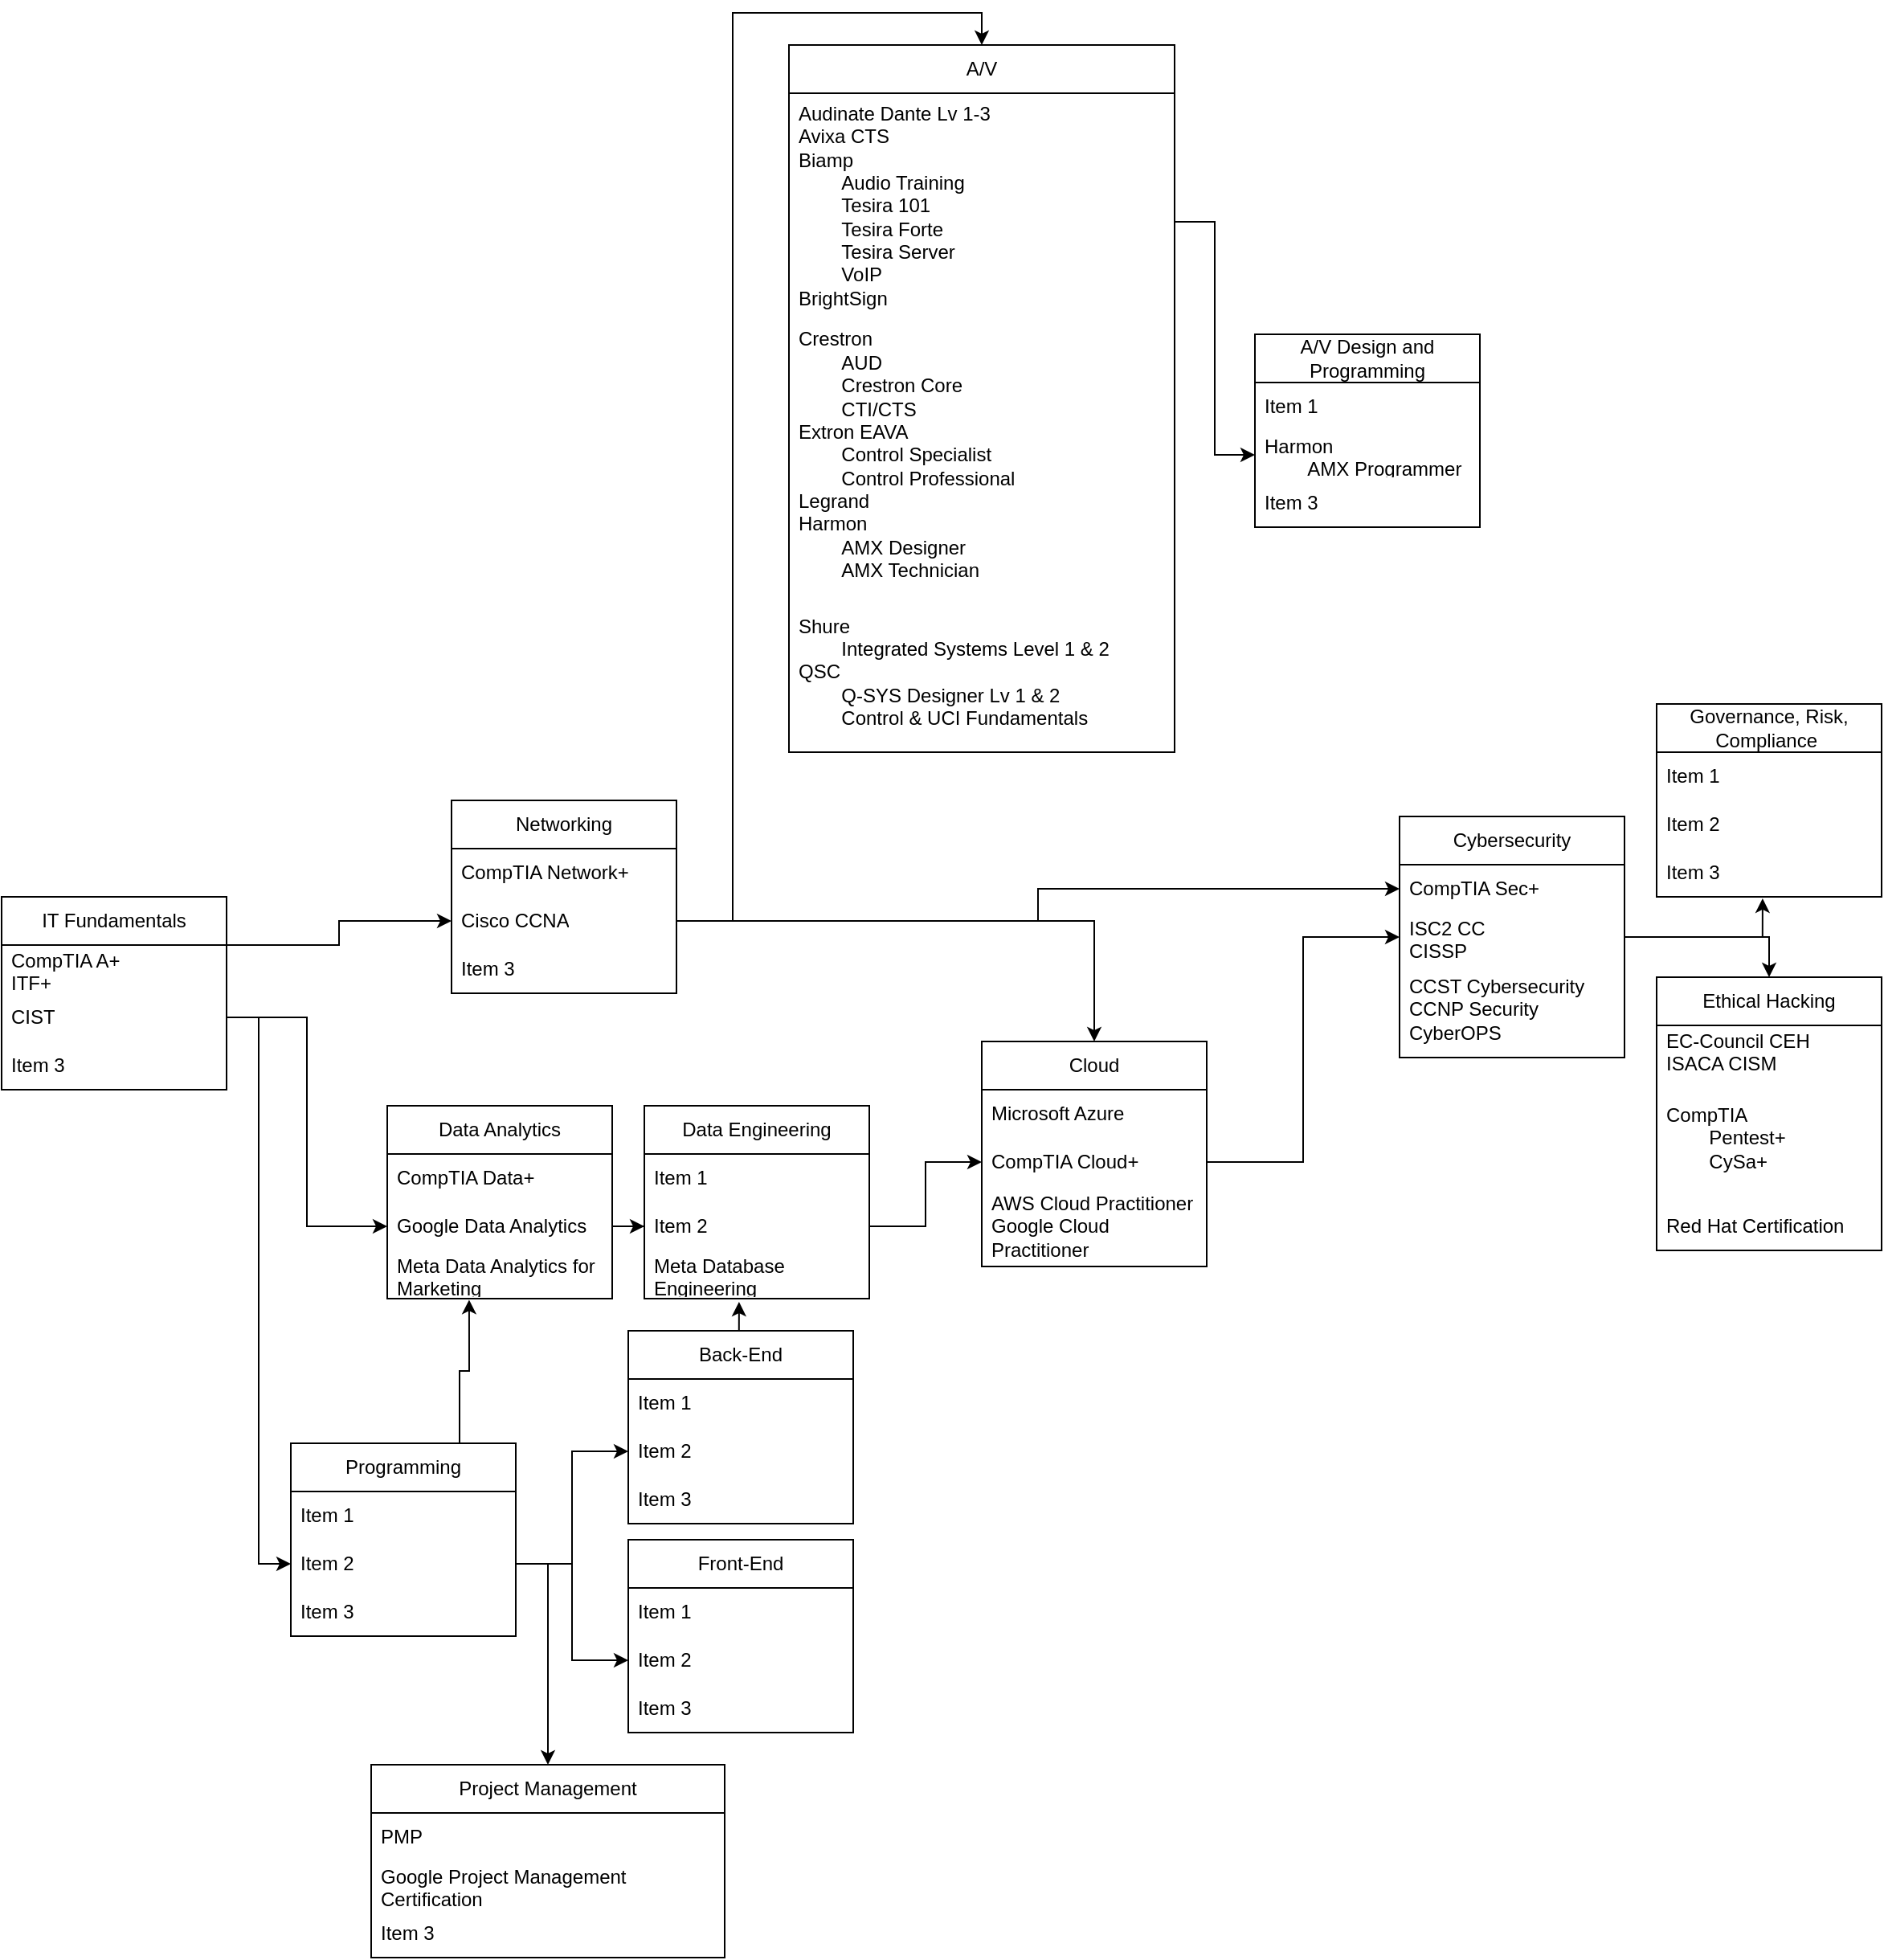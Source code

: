 <mxfile version="22.1.18" type="github">
  <diagram name="Page-1" id="GIW788SQWkKkHtVMfm3c">
    <mxGraphModel dx="1414" dy="1641" grid="1" gridSize="10" guides="1" tooltips="1" connect="1" arrows="1" fold="1" page="1" pageScale="1" pageWidth="1600" pageHeight="900" math="0" shadow="0">
      <root>
        <mxCell id="0" />
        <mxCell id="1" parent="0" />
        <mxCell id="YjDq3IRZXlOiFe2AsfqP-10" style="edgeStyle=orthogonalEdgeStyle;rounded=0;orthogonalLoop=1;jettySize=auto;html=1;exitX=1;exitY=0.25;exitDx=0;exitDy=0;entryX=0;entryY=0.5;entryDx=0;entryDy=0;" parent="1" source="U64rbMpxMWpAdyeDeKGP-7" target="U64rbMpxMWpAdyeDeKGP-13" edge="1">
          <mxGeometry relative="1" as="geometry" />
        </mxCell>
        <mxCell id="U64rbMpxMWpAdyeDeKGP-7" value="IT Fundamentals" style="swimlane;fontStyle=0;childLayout=stackLayout;horizontal=1;startSize=30;horizontalStack=0;resizeParent=1;resizeParentMax=0;resizeLast=0;collapsible=1;marginBottom=0;whiteSpace=wrap;html=1;" parent="1" vertex="1">
          <mxGeometry x="20" y="360" width="140" height="120" as="geometry" />
        </mxCell>
        <mxCell id="U64rbMpxMWpAdyeDeKGP-8" value="CompTIA A+&lt;br&gt;ITF+" style="text;strokeColor=none;fillColor=none;align=left;verticalAlign=middle;spacingLeft=4;spacingRight=4;overflow=hidden;points=[[0,0.5],[1,0.5]];portConstraint=eastwest;rotatable=0;whiteSpace=wrap;html=1;" parent="U64rbMpxMWpAdyeDeKGP-7" vertex="1">
          <mxGeometry y="30" width="140" height="30" as="geometry" />
        </mxCell>
        <mxCell id="U64rbMpxMWpAdyeDeKGP-9" value="CIST" style="text;strokeColor=none;fillColor=none;align=left;verticalAlign=middle;spacingLeft=4;spacingRight=4;overflow=hidden;points=[[0,0.5],[1,0.5]];portConstraint=eastwest;rotatable=0;whiteSpace=wrap;html=1;" parent="U64rbMpxMWpAdyeDeKGP-7" vertex="1">
          <mxGeometry y="60" width="140" height="30" as="geometry" />
        </mxCell>
        <mxCell id="U64rbMpxMWpAdyeDeKGP-10" value="Item 3" style="text;strokeColor=none;fillColor=none;align=left;verticalAlign=middle;spacingLeft=4;spacingRight=4;overflow=hidden;points=[[0,0.5],[1,0.5]];portConstraint=eastwest;rotatable=0;whiteSpace=wrap;html=1;" parent="U64rbMpxMWpAdyeDeKGP-7" vertex="1">
          <mxGeometry y="90" width="140" height="30" as="geometry" />
        </mxCell>
        <mxCell id="U64rbMpxMWpAdyeDeKGP-11" value="Networking" style="swimlane;fontStyle=0;childLayout=stackLayout;horizontal=1;startSize=30;horizontalStack=0;resizeParent=1;resizeParentMax=0;resizeLast=0;collapsible=1;marginBottom=0;whiteSpace=wrap;html=1;" parent="1" vertex="1">
          <mxGeometry x="300" y="300" width="140" height="120" as="geometry" />
        </mxCell>
        <mxCell id="U64rbMpxMWpAdyeDeKGP-12" value="CompTIA Network+" style="text;strokeColor=none;fillColor=none;align=left;verticalAlign=middle;spacingLeft=4;spacingRight=4;overflow=hidden;points=[[0,0.5],[1,0.5]];portConstraint=eastwest;rotatable=0;whiteSpace=wrap;html=1;" parent="U64rbMpxMWpAdyeDeKGP-11" vertex="1">
          <mxGeometry y="30" width="140" height="30" as="geometry" />
        </mxCell>
        <mxCell id="U64rbMpxMWpAdyeDeKGP-13" value="Cisco CCNA" style="text;strokeColor=none;fillColor=none;align=left;verticalAlign=middle;spacingLeft=4;spacingRight=4;overflow=hidden;points=[[0,0.5],[1,0.5]];portConstraint=eastwest;rotatable=0;whiteSpace=wrap;html=1;" parent="U64rbMpxMWpAdyeDeKGP-11" vertex="1">
          <mxGeometry y="60" width="140" height="30" as="geometry" />
        </mxCell>
        <mxCell id="U64rbMpxMWpAdyeDeKGP-14" value="Item 3" style="text;strokeColor=none;fillColor=none;align=left;verticalAlign=middle;spacingLeft=4;spacingRight=4;overflow=hidden;points=[[0,0.5],[1,0.5]];portConstraint=eastwest;rotatable=0;whiteSpace=wrap;html=1;" parent="U64rbMpxMWpAdyeDeKGP-11" vertex="1">
          <mxGeometry y="90" width="140" height="30" as="geometry" />
        </mxCell>
        <mxCell id="U64rbMpxMWpAdyeDeKGP-15" value="Data Analytics" style="swimlane;fontStyle=0;childLayout=stackLayout;horizontal=1;startSize=30;horizontalStack=0;resizeParent=1;resizeParentMax=0;resizeLast=0;collapsible=1;marginBottom=0;whiteSpace=wrap;html=1;" parent="1" vertex="1">
          <mxGeometry x="260" y="490" width="140" height="120" as="geometry" />
        </mxCell>
        <mxCell id="U64rbMpxMWpAdyeDeKGP-16" value="CompTIA Data+" style="text;strokeColor=none;fillColor=none;align=left;verticalAlign=middle;spacingLeft=4;spacingRight=4;overflow=hidden;points=[[0,0.5],[1,0.5]];portConstraint=eastwest;rotatable=0;whiteSpace=wrap;html=1;" parent="U64rbMpxMWpAdyeDeKGP-15" vertex="1">
          <mxGeometry y="30" width="140" height="30" as="geometry" />
        </mxCell>
        <mxCell id="U64rbMpxMWpAdyeDeKGP-17" value="Google Data Analytics" style="text;strokeColor=none;fillColor=none;align=left;verticalAlign=middle;spacingLeft=4;spacingRight=4;overflow=hidden;points=[[0,0.5],[1,0.5]];portConstraint=eastwest;rotatable=0;whiteSpace=wrap;html=1;" parent="U64rbMpxMWpAdyeDeKGP-15" vertex="1">
          <mxGeometry y="60" width="140" height="30" as="geometry" />
        </mxCell>
        <mxCell id="U64rbMpxMWpAdyeDeKGP-18" value="Meta Data Analytics for Marketing" style="text;strokeColor=none;fillColor=none;align=left;verticalAlign=middle;spacingLeft=4;spacingRight=4;overflow=hidden;points=[[0,0.5],[1,0.5]];portConstraint=eastwest;rotatable=0;whiteSpace=wrap;html=1;" parent="U64rbMpxMWpAdyeDeKGP-15" vertex="1">
          <mxGeometry y="90" width="140" height="30" as="geometry" />
        </mxCell>
        <mxCell id="U64rbMpxMWpAdyeDeKGP-19" value="Programming" style="swimlane;fontStyle=0;childLayout=stackLayout;horizontal=1;startSize=30;horizontalStack=0;resizeParent=1;resizeParentMax=0;resizeLast=0;collapsible=1;marginBottom=0;whiteSpace=wrap;html=1;" parent="1" vertex="1">
          <mxGeometry x="200" y="700" width="140" height="120" as="geometry" />
        </mxCell>
        <mxCell id="U64rbMpxMWpAdyeDeKGP-20" value="Item 1" style="text;strokeColor=none;fillColor=none;align=left;verticalAlign=middle;spacingLeft=4;spacingRight=4;overflow=hidden;points=[[0,0.5],[1,0.5]];portConstraint=eastwest;rotatable=0;whiteSpace=wrap;html=1;" parent="U64rbMpxMWpAdyeDeKGP-19" vertex="1">
          <mxGeometry y="30" width="140" height="30" as="geometry" />
        </mxCell>
        <mxCell id="U64rbMpxMWpAdyeDeKGP-21" value="Item 2" style="text;strokeColor=none;fillColor=none;align=left;verticalAlign=middle;spacingLeft=4;spacingRight=4;overflow=hidden;points=[[0,0.5],[1,0.5]];portConstraint=eastwest;rotatable=0;whiteSpace=wrap;html=1;" parent="U64rbMpxMWpAdyeDeKGP-19" vertex="1">
          <mxGeometry y="60" width="140" height="30" as="geometry" />
        </mxCell>
        <mxCell id="U64rbMpxMWpAdyeDeKGP-22" value="Item 3" style="text;strokeColor=none;fillColor=none;align=left;verticalAlign=middle;spacingLeft=4;spacingRight=4;overflow=hidden;points=[[0,0.5],[1,0.5]];portConstraint=eastwest;rotatable=0;whiteSpace=wrap;html=1;" parent="U64rbMpxMWpAdyeDeKGP-19" vertex="1">
          <mxGeometry y="90" width="140" height="30" as="geometry" />
        </mxCell>
        <mxCell id="U64rbMpxMWpAdyeDeKGP-23" value="Ethical Hacking" style="swimlane;fontStyle=0;childLayout=stackLayout;horizontal=1;startSize=30;horizontalStack=0;resizeParent=1;resizeParentMax=0;resizeLast=0;collapsible=1;marginBottom=0;whiteSpace=wrap;html=1;" parent="1" vertex="1">
          <mxGeometry x="1050" y="410" width="140" height="170" as="geometry" />
        </mxCell>
        <mxCell id="U64rbMpxMWpAdyeDeKGP-24" value="EC-Council CEH&lt;br&gt;ISACA CISM" style="text;strokeColor=none;fillColor=none;align=left;verticalAlign=middle;spacingLeft=4;spacingRight=4;overflow=hidden;points=[[0,0.5],[1,0.5]];portConstraint=eastwest;rotatable=0;whiteSpace=wrap;html=1;" parent="U64rbMpxMWpAdyeDeKGP-23" vertex="1">
          <mxGeometry y="30" width="140" height="30" as="geometry" />
        </mxCell>
        <mxCell id="U64rbMpxMWpAdyeDeKGP-25" value="CompTIA &lt;br&gt;&lt;span style=&quot;white-space: pre;&quot;&gt;&#x9;&lt;/span&gt;Pentest+&lt;br&gt;&lt;span style=&quot;white-space: pre;&quot;&gt;&#x9;&lt;/span&gt;CySa+" style="text;strokeColor=none;fillColor=none;align=left;verticalAlign=middle;spacingLeft=4;spacingRight=4;overflow=hidden;points=[[0,0.5],[1,0.5]];portConstraint=eastwest;rotatable=0;whiteSpace=wrap;html=1;" parent="U64rbMpxMWpAdyeDeKGP-23" vertex="1">
          <mxGeometry y="60" width="140" height="80" as="geometry" />
        </mxCell>
        <mxCell id="U64rbMpxMWpAdyeDeKGP-26" value="Red Hat Certification" style="text;strokeColor=none;fillColor=none;align=left;verticalAlign=middle;spacingLeft=4;spacingRight=4;overflow=hidden;points=[[0,0.5],[1,0.5]];portConstraint=eastwest;rotatable=0;whiteSpace=wrap;html=1;" parent="U64rbMpxMWpAdyeDeKGP-23" vertex="1">
          <mxGeometry y="140" width="140" height="30" as="geometry" />
        </mxCell>
        <mxCell id="U64rbMpxMWpAdyeDeKGP-27" value="Cybersecurity" style="swimlane;fontStyle=0;childLayout=stackLayout;horizontal=1;startSize=30;horizontalStack=0;resizeParent=1;resizeParentMax=0;resizeLast=0;collapsible=1;marginBottom=0;whiteSpace=wrap;html=1;" parent="1" vertex="1">
          <mxGeometry x="890" y="310" width="140" height="150" as="geometry" />
        </mxCell>
        <mxCell id="U64rbMpxMWpAdyeDeKGP-28" value="CompTIA Sec+" style="text;strokeColor=none;fillColor=none;align=left;verticalAlign=middle;spacingLeft=4;spacingRight=4;overflow=hidden;points=[[0,0.5],[1,0.5]];portConstraint=eastwest;rotatable=0;whiteSpace=wrap;html=1;" parent="U64rbMpxMWpAdyeDeKGP-27" vertex="1">
          <mxGeometry y="30" width="140" height="30" as="geometry" />
        </mxCell>
        <mxCell id="U64rbMpxMWpAdyeDeKGP-29" value="ISC2 CC&lt;br&gt;CISSP" style="text;strokeColor=none;fillColor=none;align=left;verticalAlign=middle;spacingLeft=4;spacingRight=4;overflow=hidden;points=[[0,0.5],[1,0.5]];portConstraint=eastwest;rotatable=0;whiteSpace=wrap;html=1;" parent="U64rbMpxMWpAdyeDeKGP-27" vertex="1">
          <mxGeometry y="60" width="140" height="30" as="geometry" />
        </mxCell>
        <mxCell id="U64rbMpxMWpAdyeDeKGP-30" value="CCST Cybersecurity&lt;br&gt;CCNP Security&lt;br&gt;CyberOPS" style="text;strokeColor=none;fillColor=none;align=left;verticalAlign=middle;spacingLeft=4;spacingRight=4;overflow=hidden;points=[[0,0.5],[1,0.5]];portConstraint=eastwest;rotatable=0;whiteSpace=wrap;html=1;" parent="U64rbMpxMWpAdyeDeKGP-27" vertex="1">
          <mxGeometry y="90" width="140" height="60" as="geometry" />
        </mxCell>
        <mxCell id="U64rbMpxMWpAdyeDeKGP-31" value="Governance, Risk, Compliance&amp;nbsp;" style="swimlane;fontStyle=0;childLayout=stackLayout;horizontal=1;startSize=30;horizontalStack=0;resizeParent=1;resizeParentMax=0;resizeLast=0;collapsible=1;marginBottom=0;whiteSpace=wrap;html=1;" parent="1" vertex="1">
          <mxGeometry x="1050" y="240" width="140" height="120" as="geometry" />
        </mxCell>
        <mxCell id="U64rbMpxMWpAdyeDeKGP-32" value="Item 1" style="text;strokeColor=none;fillColor=none;align=left;verticalAlign=middle;spacingLeft=4;spacingRight=4;overflow=hidden;points=[[0,0.5],[1,0.5]];portConstraint=eastwest;rotatable=0;whiteSpace=wrap;html=1;" parent="U64rbMpxMWpAdyeDeKGP-31" vertex="1">
          <mxGeometry y="30" width="140" height="30" as="geometry" />
        </mxCell>
        <mxCell id="U64rbMpxMWpAdyeDeKGP-33" value="Item 2" style="text;strokeColor=none;fillColor=none;align=left;verticalAlign=middle;spacingLeft=4;spacingRight=4;overflow=hidden;points=[[0,0.5],[1,0.5]];portConstraint=eastwest;rotatable=0;whiteSpace=wrap;html=1;" parent="U64rbMpxMWpAdyeDeKGP-31" vertex="1">
          <mxGeometry y="60" width="140" height="30" as="geometry" />
        </mxCell>
        <mxCell id="U64rbMpxMWpAdyeDeKGP-34" value="Item 3" style="text;strokeColor=none;fillColor=none;align=left;verticalAlign=middle;spacingLeft=4;spacingRight=4;overflow=hidden;points=[[0,0.5],[1,0.5]];portConstraint=eastwest;rotatable=0;whiteSpace=wrap;html=1;" parent="U64rbMpxMWpAdyeDeKGP-31" vertex="1">
          <mxGeometry y="90" width="140" height="30" as="geometry" />
        </mxCell>
        <mxCell id="U64rbMpxMWpAdyeDeKGP-35" value="Data Engineering" style="swimlane;fontStyle=0;childLayout=stackLayout;horizontal=1;startSize=30;horizontalStack=0;resizeParent=1;resizeParentMax=0;resizeLast=0;collapsible=1;marginBottom=0;whiteSpace=wrap;html=1;" parent="1" vertex="1">
          <mxGeometry x="420" y="490" width="140" height="120" as="geometry" />
        </mxCell>
        <mxCell id="U64rbMpxMWpAdyeDeKGP-36" value="Item 1" style="text;strokeColor=none;fillColor=none;align=left;verticalAlign=middle;spacingLeft=4;spacingRight=4;overflow=hidden;points=[[0,0.5],[1,0.5]];portConstraint=eastwest;rotatable=0;whiteSpace=wrap;html=1;" parent="U64rbMpxMWpAdyeDeKGP-35" vertex="1">
          <mxGeometry y="30" width="140" height="30" as="geometry" />
        </mxCell>
        <mxCell id="U64rbMpxMWpAdyeDeKGP-37" value="Item 2" style="text;strokeColor=none;fillColor=none;align=left;verticalAlign=middle;spacingLeft=4;spacingRight=4;overflow=hidden;points=[[0,0.5],[1,0.5]];portConstraint=eastwest;rotatable=0;whiteSpace=wrap;html=1;" parent="U64rbMpxMWpAdyeDeKGP-35" vertex="1">
          <mxGeometry y="60" width="140" height="30" as="geometry" />
        </mxCell>
        <mxCell id="U64rbMpxMWpAdyeDeKGP-38" value="Meta Database Engineering" style="text;strokeColor=none;fillColor=none;align=left;verticalAlign=middle;spacingLeft=4;spacingRight=4;overflow=hidden;points=[[0,0.5],[1,0.5]];portConstraint=eastwest;rotatable=0;whiteSpace=wrap;html=1;" parent="U64rbMpxMWpAdyeDeKGP-35" vertex="1">
          <mxGeometry y="90" width="140" height="30" as="geometry" />
        </mxCell>
        <mxCell id="YjDq3IRZXlOiFe2AsfqP-4" style="edgeStyle=orthogonalEdgeStyle;rounded=0;orthogonalLoop=1;jettySize=auto;html=1;exitX=1;exitY=0.25;exitDx=0;exitDy=0;entryX=0;entryY=0.5;entryDx=0;entryDy=0;" parent="1" source="U64rbMpxMWpAdyeDeKGP-39" target="U64rbMpxMWpAdyeDeKGP-53" edge="1">
          <mxGeometry relative="1" as="geometry" />
        </mxCell>
        <mxCell id="U64rbMpxMWpAdyeDeKGP-39" value="A/V" style="swimlane;fontStyle=0;childLayout=stackLayout;horizontal=1;startSize=30;horizontalStack=0;resizeParent=1;resizeParentMax=0;resizeLast=0;collapsible=1;marginBottom=0;whiteSpace=wrap;html=1;" parent="1" vertex="1">
          <mxGeometry x="510" y="-170" width="240" height="440" as="geometry" />
        </mxCell>
        <mxCell id="U64rbMpxMWpAdyeDeKGP-40" value="Audinate Dante Lv 1-3&lt;br&gt;Avixa CTS&lt;br&gt;Biamp &lt;br&gt;&lt;span style=&quot;white-space: pre;&quot;&gt;&#x9;&lt;/span&gt;Audio Training&lt;br&gt;&lt;span style=&quot;white-space: pre;&quot;&gt;&#x9;&lt;/span&gt;Tesira 101&lt;br&gt;&lt;span style=&quot;white-space: pre;&quot;&gt;&#x9;&lt;/span&gt;Tesira Forte&lt;br&gt;&lt;span style=&quot;white-space: pre;&quot;&gt;&#x9;&lt;/span&gt;Tesira Server&lt;br&gt;&lt;span style=&quot;white-space: pre;&quot;&gt;&#x9;&lt;/span&gt;VoIP&lt;br&gt;BrightSign" style="text;strokeColor=none;fillColor=none;align=left;verticalAlign=middle;spacingLeft=4;spacingRight=4;overflow=hidden;points=[[0,0.5],[1,0.5]];portConstraint=eastwest;rotatable=0;whiteSpace=wrap;html=1;" parent="U64rbMpxMWpAdyeDeKGP-39" vertex="1">
          <mxGeometry y="30" width="240" height="140" as="geometry" />
        </mxCell>
        <mxCell id="U64rbMpxMWpAdyeDeKGP-41" value="Crestron&lt;br&gt;&lt;span style=&quot;white-space: pre;&quot;&gt;&#x9;&lt;/span&gt;AUD&lt;br&gt;&lt;span style=&quot;white-space: pre;&quot;&gt;&#x9;&lt;/span&gt;Crestron Core&lt;br&gt;&lt;span style=&quot;white-space: pre;&quot;&gt;&#x9;&lt;/span&gt;CTI/CTS&lt;br&gt;Extron EAVA&lt;br&gt;&lt;span style=&quot;white-space: pre;&quot;&gt;&#x9;&lt;/span&gt;Control Specialist&lt;br&gt;&lt;span style=&quot;white-space: pre;&quot;&gt;&#x9;&lt;/span&gt;Control Professional&lt;br&gt;Legrand&lt;br&gt;Harmon&lt;br&gt;&lt;span style=&quot;white-space: pre;&quot;&gt;&#x9;&lt;/span&gt;AMX Designer&lt;br&gt;&lt;span style=&quot;white-space: pre;&quot;&gt;&#x9;&lt;/span&gt;AMX Technician" style="text;strokeColor=none;fillColor=none;align=left;verticalAlign=middle;spacingLeft=4;spacingRight=4;overflow=hidden;points=[[0,0.5],[1,0.5]];portConstraint=eastwest;rotatable=0;whiteSpace=wrap;html=1;" parent="U64rbMpxMWpAdyeDeKGP-39" vertex="1">
          <mxGeometry y="170" width="240" height="170" as="geometry" />
        </mxCell>
        <mxCell id="U64rbMpxMWpAdyeDeKGP-42" value="Shure &lt;br&gt;&lt;span style=&quot;white-space: pre;&quot;&gt;&#x9;&lt;/span&gt;Integrated Systems Level 1 &amp;amp; 2&lt;br&gt;QSC&lt;br&gt;&lt;span style=&quot;white-space: pre;&quot;&gt;&#x9;&lt;/span&gt;Q-SYS Designer Lv 1 &amp;amp; 2&lt;br&gt;&lt;span style=&quot;white-space: pre;&quot;&gt;&#x9;&lt;/span&gt;Control &amp;amp; UCI Fundamentals" style="text;strokeColor=none;fillColor=none;align=left;verticalAlign=middle;spacingLeft=4;spacingRight=4;overflow=hidden;points=[[0,0.5],[1,0.5]];portConstraint=eastwest;rotatable=0;whiteSpace=wrap;html=1;" parent="U64rbMpxMWpAdyeDeKGP-39" vertex="1">
          <mxGeometry y="340" width="240" height="100" as="geometry" />
        </mxCell>
        <mxCell id="U64rbMpxMWpAdyeDeKGP-43" value="Front-End" style="swimlane;fontStyle=0;childLayout=stackLayout;horizontal=1;startSize=30;horizontalStack=0;resizeParent=1;resizeParentMax=0;resizeLast=0;collapsible=1;marginBottom=0;whiteSpace=wrap;html=1;" parent="1" vertex="1">
          <mxGeometry x="410" y="760" width="140" height="120" as="geometry" />
        </mxCell>
        <mxCell id="U64rbMpxMWpAdyeDeKGP-44" value="Item 1" style="text;strokeColor=none;fillColor=none;align=left;verticalAlign=middle;spacingLeft=4;spacingRight=4;overflow=hidden;points=[[0,0.5],[1,0.5]];portConstraint=eastwest;rotatable=0;whiteSpace=wrap;html=1;" parent="U64rbMpxMWpAdyeDeKGP-43" vertex="1">
          <mxGeometry y="30" width="140" height="30" as="geometry" />
        </mxCell>
        <mxCell id="U64rbMpxMWpAdyeDeKGP-45" value="Item 2" style="text;strokeColor=none;fillColor=none;align=left;verticalAlign=middle;spacingLeft=4;spacingRight=4;overflow=hidden;points=[[0,0.5],[1,0.5]];portConstraint=eastwest;rotatable=0;whiteSpace=wrap;html=1;" parent="U64rbMpxMWpAdyeDeKGP-43" vertex="1">
          <mxGeometry y="60" width="140" height="30" as="geometry" />
        </mxCell>
        <mxCell id="U64rbMpxMWpAdyeDeKGP-46" value="Item 3" style="text;strokeColor=none;fillColor=none;align=left;verticalAlign=middle;spacingLeft=4;spacingRight=4;overflow=hidden;points=[[0,0.5],[1,0.5]];portConstraint=eastwest;rotatable=0;whiteSpace=wrap;html=1;" parent="U64rbMpxMWpAdyeDeKGP-43" vertex="1">
          <mxGeometry y="90" width="140" height="30" as="geometry" />
        </mxCell>
        <mxCell id="U64rbMpxMWpAdyeDeKGP-47" value="Back-End" style="swimlane;fontStyle=0;childLayout=stackLayout;horizontal=1;startSize=30;horizontalStack=0;resizeParent=1;resizeParentMax=0;resizeLast=0;collapsible=1;marginBottom=0;whiteSpace=wrap;html=1;" parent="1" vertex="1">
          <mxGeometry x="410" y="630" width="140" height="120" as="geometry" />
        </mxCell>
        <mxCell id="U64rbMpxMWpAdyeDeKGP-48" value="Item 1" style="text;strokeColor=none;fillColor=none;align=left;verticalAlign=middle;spacingLeft=4;spacingRight=4;overflow=hidden;points=[[0,0.5],[1,0.5]];portConstraint=eastwest;rotatable=0;whiteSpace=wrap;html=1;" parent="U64rbMpxMWpAdyeDeKGP-47" vertex="1">
          <mxGeometry y="30" width="140" height="30" as="geometry" />
        </mxCell>
        <mxCell id="U64rbMpxMWpAdyeDeKGP-49" value="Item 2" style="text;strokeColor=none;fillColor=none;align=left;verticalAlign=middle;spacingLeft=4;spacingRight=4;overflow=hidden;points=[[0,0.5],[1,0.5]];portConstraint=eastwest;rotatable=0;whiteSpace=wrap;html=1;" parent="U64rbMpxMWpAdyeDeKGP-47" vertex="1">
          <mxGeometry y="60" width="140" height="30" as="geometry" />
        </mxCell>
        <mxCell id="U64rbMpxMWpAdyeDeKGP-50" value="Item 3" style="text;strokeColor=none;fillColor=none;align=left;verticalAlign=middle;spacingLeft=4;spacingRight=4;overflow=hidden;points=[[0,0.5],[1,0.5]];portConstraint=eastwest;rotatable=0;whiteSpace=wrap;html=1;" parent="U64rbMpxMWpAdyeDeKGP-47" vertex="1">
          <mxGeometry y="90" width="140" height="30" as="geometry" />
        </mxCell>
        <mxCell id="U64rbMpxMWpAdyeDeKGP-51" value="A/V Design and Programming" style="swimlane;fontStyle=0;childLayout=stackLayout;horizontal=1;startSize=30;horizontalStack=0;resizeParent=1;resizeParentMax=0;resizeLast=0;collapsible=1;marginBottom=0;whiteSpace=wrap;html=1;" parent="1" vertex="1">
          <mxGeometry x="800" y="10" width="140" height="120" as="geometry" />
        </mxCell>
        <mxCell id="U64rbMpxMWpAdyeDeKGP-52" value="Item 1" style="text;strokeColor=none;fillColor=none;align=left;verticalAlign=middle;spacingLeft=4;spacingRight=4;overflow=hidden;points=[[0,0.5],[1,0.5]];portConstraint=eastwest;rotatable=0;whiteSpace=wrap;html=1;" parent="U64rbMpxMWpAdyeDeKGP-51" vertex="1">
          <mxGeometry y="30" width="140" height="30" as="geometry" />
        </mxCell>
        <mxCell id="U64rbMpxMWpAdyeDeKGP-53" value="Harmon&lt;br&gt;&lt;span style=&quot;white-space: pre;&quot;&gt;&#x9;&lt;/span&gt;AMX Programmer" style="text;strokeColor=none;fillColor=none;align=left;verticalAlign=middle;spacingLeft=4;spacingRight=4;overflow=hidden;points=[[0,0.5],[1,0.5]];portConstraint=eastwest;rotatable=0;whiteSpace=wrap;html=1;" parent="U64rbMpxMWpAdyeDeKGP-51" vertex="1">
          <mxGeometry y="60" width="140" height="30" as="geometry" />
        </mxCell>
        <mxCell id="U64rbMpxMWpAdyeDeKGP-54" value="Item 3" style="text;strokeColor=none;fillColor=none;align=left;verticalAlign=middle;spacingLeft=4;spacingRight=4;overflow=hidden;points=[[0,0.5],[1,0.5]];portConstraint=eastwest;rotatable=0;whiteSpace=wrap;html=1;" parent="U64rbMpxMWpAdyeDeKGP-51" vertex="1">
          <mxGeometry y="90" width="140" height="30" as="geometry" />
        </mxCell>
        <mxCell id="YjDq3IRZXlOiFe2AsfqP-3" style="edgeStyle=orthogonalEdgeStyle;rounded=0;orthogonalLoop=1;jettySize=auto;html=1;exitX=1;exitY=0.5;exitDx=0;exitDy=0;entryX=0.5;entryY=0;entryDx=0;entryDy=0;" parent="1" source="U64rbMpxMWpAdyeDeKGP-13" target="U64rbMpxMWpAdyeDeKGP-39" edge="1">
          <mxGeometry relative="1" as="geometry" />
        </mxCell>
        <mxCell id="YjDq3IRZXlOiFe2AsfqP-5" style="edgeStyle=orthogonalEdgeStyle;rounded=0;orthogonalLoop=1;jettySize=auto;html=1;exitX=1;exitY=0.5;exitDx=0;exitDy=0;entryX=0.471;entryY=1.033;entryDx=0;entryDy=0;entryPerimeter=0;" parent="1" source="U64rbMpxMWpAdyeDeKGP-29" target="U64rbMpxMWpAdyeDeKGP-34" edge="1">
          <mxGeometry relative="1" as="geometry" />
        </mxCell>
        <mxCell id="YjDq3IRZXlOiFe2AsfqP-6" style="edgeStyle=orthogonalEdgeStyle;rounded=0;orthogonalLoop=1;jettySize=auto;html=1;exitX=1;exitY=0.5;exitDx=0;exitDy=0;entryX=0.5;entryY=0;entryDx=0;entryDy=0;" parent="1" source="U64rbMpxMWpAdyeDeKGP-29" target="U64rbMpxMWpAdyeDeKGP-23" edge="1">
          <mxGeometry relative="1" as="geometry" />
        </mxCell>
        <mxCell id="YjDq3IRZXlOiFe2AsfqP-7" style="edgeStyle=orthogonalEdgeStyle;rounded=0;orthogonalLoop=1;jettySize=auto;html=1;exitX=1;exitY=0.5;exitDx=0;exitDy=0;entryX=0;entryY=0.5;entryDx=0;entryDy=0;" parent="1" source="U64rbMpxMWpAdyeDeKGP-9" target="U64rbMpxMWpAdyeDeKGP-17" edge="1">
          <mxGeometry relative="1" as="geometry" />
        </mxCell>
        <mxCell id="YjDq3IRZXlOiFe2AsfqP-8" style="edgeStyle=orthogonalEdgeStyle;rounded=0;orthogonalLoop=1;jettySize=auto;html=1;exitX=1;exitY=0.5;exitDx=0;exitDy=0;entryX=0;entryY=0.5;entryDx=0;entryDy=0;" parent="1" source="U64rbMpxMWpAdyeDeKGP-9" target="U64rbMpxMWpAdyeDeKGP-21" edge="1">
          <mxGeometry relative="1" as="geometry" />
        </mxCell>
        <mxCell id="YjDq3IRZXlOiFe2AsfqP-9" style="edgeStyle=orthogonalEdgeStyle;rounded=0;orthogonalLoop=1;jettySize=auto;html=1;exitX=0.5;exitY=0;exitDx=0;exitDy=0;entryX=0.421;entryY=1.067;entryDx=0;entryDy=0;entryPerimeter=0;" parent="1" source="U64rbMpxMWpAdyeDeKGP-47" target="U64rbMpxMWpAdyeDeKGP-38" edge="1">
          <mxGeometry relative="1" as="geometry" />
        </mxCell>
        <mxCell id="YjDq3IRZXlOiFe2AsfqP-11" style="edgeStyle=orthogonalEdgeStyle;rounded=0;orthogonalLoop=1;jettySize=auto;html=1;exitX=1;exitY=0.5;exitDx=0;exitDy=0;entryX=0;entryY=0.5;entryDx=0;entryDy=0;" parent="1" source="U64rbMpxMWpAdyeDeKGP-13" target="U64rbMpxMWpAdyeDeKGP-28" edge="1">
          <mxGeometry relative="1" as="geometry" />
        </mxCell>
        <mxCell id="YjDq3IRZXlOiFe2AsfqP-12" value="Project Management" style="swimlane;fontStyle=0;childLayout=stackLayout;horizontal=1;startSize=30;horizontalStack=0;resizeParent=1;resizeParentMax=0;resizeLast=0;collapsible=1;marginBottom=0;whiteSpace=wrap;html=1;" parent="1" vertex="1">
          <mxGeometry x="250" y="900" width="220" height="120" as="geometry" />
        </mxCell>
        <mxCell id="YjDq3IRZXlOiFe2AsfqP-13" value="PMP" style="text;strokeColor=none;fillColor=none;align=left;verticalAlign=middle;spacingLeft=4;spacingRight=4;overflow=hidden;points=[[0,0.5],[1,0.5]];portConstraint=eastwest;rotatable=0;whiteSpace=wrap;html=1;" parent="YjDq3IRZXlOiFe2AsfqP-12" vertex="1">
          <mxGeometry y="30" width="220" height="30" as="geometry" />
        </mxCell>
        <mxCell id="YjDq3IRZXlOiFe2AsfqP-14" value="Google Project Management Certification" style="text;strokeColor=none;fillColor=none;align=left;verticalAlign=middle;spacingLeft=4;spacingRight=4;overflow=hidden;points=[[0,0.5],[1,0.5]];portConstraint=eastwest;rotatable=0;whiteSpace=wrap;html=1;" parent="YjDq3IRZXlOiFe2AsfqP-12" vertex="1">
          <mxGeometry y="60" width="220" height="30" as="geometry" />
        </mxCell>
        <mxCell id="YjDq3IRZXlOiFe2AsfqP-15" value="Item 3" style="text;strokeColor=none;fillColor=none;align=left;verticalAlign=middle;spacingLeft=4;spacingRight=4;overflow=hidden;points=[[0,0.5],[1,0.5]];portConstraint=eastwest;rotatable=0;whiteSpace=wrap;html=1;" parent="YjDq3IRZXlOiFe2AsfqP-12" vertex="1">
          <mxGeometry y="90" width="220" height="30" as="geometry" />
        </mxCell>
        <mxCell id="UDf-HsmCtF7VT-xK_fPR-1" value="Cloud" style="swimlane;fontStyle=0;childLayout=stackLayout;horizontal=1;startSize=30;horizontalStack=0;resizeParent=1;resizeParentMax=0;resizeLast=0;collapsible=1;marginBottom=0;whiteSpace=wrap;html=1;" vertex="1" parent="1">
          <mxGeometry x="630" y="450" width="140" height="140" as="geometry" />
        </mxCell>
        <mxCell id="UDf-HsmCtF7VT-xK_fPR-2" value="Microsoft Azure" style="text;strokeColor=none;fillColor=none;align=left;verticalAlign=middle;spacingLeft=4;spacingRight=4;overflow=hidden;points=[[0,0.5],[1,0.5]];portConstraint=eastwest;rotatable=0;whiteSpace=wrap;html=1;" vertex="1" parent="UDf-HsmCtF7VT-xK_fPR-1">
          <mxGeometry y="30" width="140" height="30" as="geometry" />
        </mxCell>
        <mxCell id="UDf-HsmCtF7VT-xK_fPR-3" value="CompTIA Cloud+" style="text;strokeColor=none;fillColor=none;align=left;verticalAlign=middle;spacingLeft=4;spacingRight=4;overflow=hidden;points=[[0,0.5],[1,0.5]];portConstraint=eastwest;rotatable=0;whiteSpace=wrap;html=1;" vertex="1" parent="UDf-HsmCtF7VT-xK_fPR-1">
          <mxGeometry y="60" width="140" height="30" as="geometry" />
        </mxCell>
        <mxCell id="UDf-HsmCtF7VT-xK_fPR-4" value="AWS Cloud Practitioner&lt;br&gt;Google&amp;nbsp;Cloud Practitioner" style="text;strokeColor=none;fillColor=none;align=left;verticalAlign=middle;spacingLeft=4;spacingRight=4;overflow=hidden;points=[[0,0.5],[1,0.5]];portConstraint=eastwest;rotatable=0;whiteSpace=wrap;html=1;" vertex="1" parent="UDf-HsmCtF7VT-xK_fPR-1">
          <mxGeometry y="90" width="140" height="50" as="geometry" />
        </mxCell>
        <mxCell id="UDf-HsmCtF7VT-xK_fPR-5" style="edgeStyle=orthogonalEdgeStyle;rounded=0;orthogonalLoop=1;jettySize=auto;html=1;exitX=1;exitY=0.5;exitDx=0;exitDy=0;entryX=0.5;entryY=0;entryDx=0;entryDy=0;" edge="1" parent="1" source="U64rbMpxMWpAdyeDeKGP-13" target="UDf-HsmCtF7VT-xK_fPR-1">
          <mxGeometry relative="1" as="geometry" />
        </mxCell>
        <mxCell id="UDf-HsmCtF7VT-xK_fPR-6" style="edgeStyle=orthogonalEdgeStyle;rounded=0;orthogonalLoop=1;jettySize=auto;html=1;exitX=1;exitY=0.5;exitDx=0;exitDy=0;entryX=0;entryY=0.5;entryDx=0;entryDy=0;" edge="1" parent="1" source="UDf-HsmCtF7VT-xK_fPR-3" target="U64rbMpxMWpAdyeDeKGP-29">
          <mxGeometry relative="1" as="geometry" />
        </mxCell>
        <mxCell id="UDf-HsmCtF7VT-xK_fPR-7" style="edgeStyle=orthogonalEdgeStyle;rounded=0;orthogonalLoop=1;jettySize=auto;html=1;exitX=1;exitY=0.5;exitDx=0;exitDy=0;entryX=0;entryY=0.5;entryDx=0;entryDy=0;" edge="1" parent="1" source="U64rbMpxMWpAdyeDeKGP-37" target="UDf-HsmCtF7VT-xK_fPR-3">
          <mxGeometry relative="1" as="geometry" />
        </mxCell>
        <mxCell id="UDf-HsmCtF7VT-xK_fPR-8" style="edgeStyle=orthogonalEdgeStyle;rounded=0;orthogonalLoop=1;jettySize=auto;html=1;exitX=1;exitY=0.5;exitDx=0;exitDy=0;" edge="1" parent="1" source="U64rbMpxMWpAdyeDeKGP-17" target="U64rbMpxMWpAdyeDeKGP-37">
          <mxGeometry relative="1" as="geometry" />
        </mxCell>
        <mxCell id="UDf-HsmCtF7VT-xK_fPR-9" style="edgeStyle=orthogonalEdgeStyle;rounded=0;orthogonalLoop=1;jettySize=auto;html=1;exitX=0.75;exitY=0;exitDx=0;exitDy=0;entryX=0.364;entryY=1.023;entryDx=0;entryDy=0;entryPerimeter=0;" edge="1" parent="1" source="U64rbMpxMWpAdyeDeKGP-19" target="U64rbMpxMWpAdyeDeKGP-18">
          <mxGeometry relative="1" as="geometry" />
        </mxCell>
        <mxCell id="UDf-HsmCtF7VT-xK_fPR-10" style="edgeStyle=orthogonalEdgeStyle;rounded=0;orthogonalLoop=1;jettySize=auto;html=1;exitX=1;exitY=0.5;exitDx=0;exitDy=0;entryX=0;entryY=0.5;entryDx=0;entryDy=0;" edge="1" parent="1" source="U64rbMpxMWpAdyeDeKGP-21" target="U64rbMpxMWpAdyeDeKGP-49">
          <mxGeometry relative="1" as="geometry" />
        </mxCell>
        <mxCell id="UDf-HsmCtF7VT-xK_fPR-11" style="edgeStyle=orthogonalEdgeStyle;rounded=0;orthogonalLoop=1;jettySize=auto;html=1;exitX=1;exitY=0.5;exitDx=0;exitDy=0;entryX=0;entryY=0.5;entryDx=0;entryDy=0;" edge="1" parent="1" source="U64rbMpxMWpAdyeDeKGP-21" target="U64rbMpxMWpAdyeDeKGP-45">
          <mxGeometry relative="1" as="geometry" />
        </mxCell>
        <mxCell id="UDf-HsmCtF7VT-xK_fPR-13" style="edgeStyle=orthogonalEdgeStyle;rounded=0;orthogonalLoop=1;jettySize=auto;html=1;exitX=1;exitY=0.5;exitDx=0;exitDy=0;entryX=0.5;entryY=0;entryDx=0;entryDy=0;" edge="1" parent="1" source="U64rbMpxMWpAdyeDeKGP-21" target="YjDq3IRZXlOiFe2AsfqP-12">
          <mxGeometry relative="1" as="geometry" />
        </mxCell>
      </root>
    </mxGraphModel>
  </diagram>
</mxfile>
